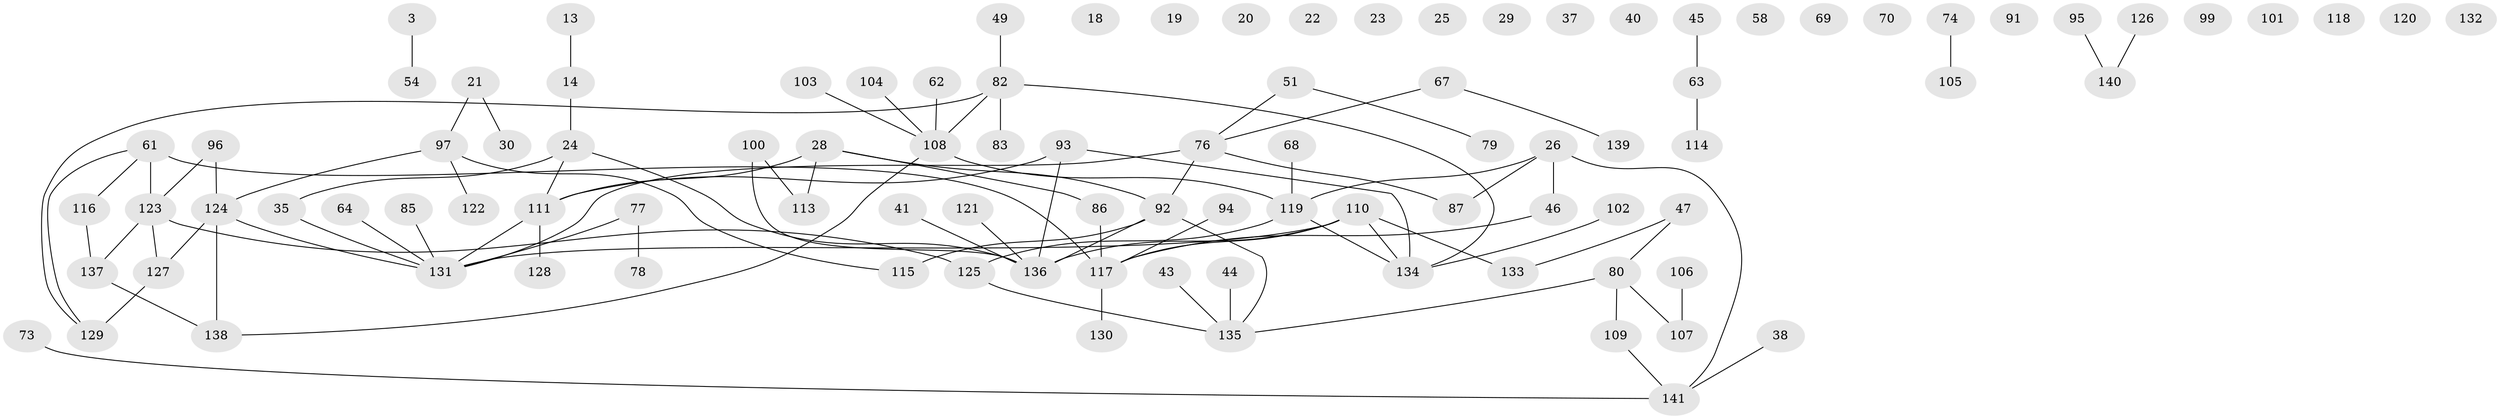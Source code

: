 // original degree distribution, {2: 0.24822695035460993, 1: 0.2765957446808511, 3: 0.15602836879432624, 5: 0.03546099290780142, 4: 0.14184397163120568, 0: 0.1276595744680851, 6: 0.014184397163120567}
// Generated by graph-tools (version 1.1) at 2025/43/03/04/25 21:43:35]
// undirected, 98 vertices, 98 edges
graph export_dot {
graph [start="1"]
  node [color=gray90,style=filled];
  3;
  13;
  14;
  18;
  19;
  20;
  21 [super="+10"];
  22;
  23;
  24;
  25;
  26;
  28;
  29;
  30;
  35;
  37;
  38;
  40;
  41;
  43;
  44;
  45;
  46;
  47;
  49;
  51 [super="+42"];
  54;
  58;
  61 [super="+60"];
  62;
  63;
  64;
  67;
  68;
  69;
  70;
  73;
  74;
  76 [super="+36"];
  77;
  78;
  79;
  80;
  82 [super="+66"];
  83;
  85;
  86;
  87;
  91;
  92;
  93;
  94;
  95;
  96;
  97;
  99;
  100;
  101;
  102;
  103;
  104;
  105;
  106;
  107;
  108 [super="+88+57+90"];
  109;
  110 [super="+1+11+9+71"];
  111 [super="+12+59"];
  113;
  114;
  115;
  116;
  117 [super="+31+8"];
  118;
  119 [super="+112"];
  120;
  121;
  122;
  123 [super="+75"];
  124 [super="+81"];
  125 [super="+2+89"];
  126;
  127;
  128;
  129;
  130;
  131 [super="+32+50"];
  132;
  133;
  134 [super="+72"];
  135 [super="+33"];
  136 [super="+98+17+4"];
  137 [super="+48"];
  138;
  139;
  140 [super="+34"];
  141;
  3 -- 54;
  13 -- 14;
  14 -- 24;
  21 -- 97;
  21 -- 30;
  24 -- 35;
  24 -- 111;
  24 -- 136;
  26 -- 46;
  26 -- 87;
  26 -- 119;
  26 -- 141;
  28 -- 86;
  28 -- 92;
  28 -- 113;
  28 -- 111;
  35 -- 131;
  38 -- 141;
  41 -- 136;
  43 -- 135;
  44 -- 135;
  45 -- 63;
  46 -- 117;
  47 -- 80;
  47 -- 133;
  49 -- 82;
  51 -- 76;
  51 -- 79;
  61 -- 129;
  61 -- 117 [weight=2];
  61 -- 123 [weight=2];
  61 -- 116;
  62 -- 108;
  63 -- 114;
  64 -- 131;
  67 -- 139;
  67 -- 76;
  68 -- 119;
  73 -- 141;
  74 -- 105;
  76 -- 92 [weight=2];
  76 -- 87;
  76 -- 131;
  77 -- 78;
  77 -- 131;
  80 -- 107;
  80 -- 109;
  80 -- 135;
  82 -- 83 [weight=2];
  82 -- 129;
  82 -- 108;
  82 -- 134;
  85 -- 131;
  86 -- 117;
  92 -- 115;
  92 -- 135;
  92 -- 136;
  93 -- 111;
  93 -- 134;
  93 -- 136;
  94 -- 117;
  95 -- 140;
  96 -- 123;
  96 -- 124;
  97 -- 115;
  97 -- 122;
  97 -- 124;
  100 -- 113;
  100 -- 136;
  102 -- 134;
  103 -- 108;
  104 -- 108;
  106 -- 107;
  108 -- 138;
  108 -- 119 [weight=2];
  109 -- 141;
  110 -- 117;
  110 -- 131;
  110 -- 133;
  110 -- 134;
  110 -- 136;
  111 -- 128;
  111 -- 131;
  116 -- 137;
  117 -- 130;
  119 -- 125;
  119 -- 134;
  121 -- 136;
  123 -- 125;
  123 -- 127;
  123 -- 137;
  124 -- 131;
  124 -- 138;
  124 -- 127;
  125 -- 135;
  126 -- 140;
  127 -- 129;
  137 -- 138;
}
